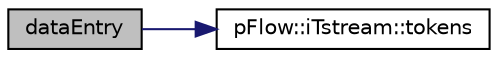 digraph "dataEntry"
{
 // LATEX_PDF_SIZE
  edge [fontname="Helvetica",fontsize="10",labelfontname="Helvetica",labelfontsize="10"];
  node [fontname="Helvetica",fontsize="10",shape=record];
  rankdir="LR";
  Node1 [label="dataEntry",height=0.2,width=0.4,color="black", fillcolor="grey75", style="filled", fontcolor="black",tooltip="copy construct with new keyword and parDict"];
  Node1 -> Node2 [color="midnightblue",fontsize="10",style="solid",fontname="Helvetica"];
  Node2 [label="pFlow::iTstream::tokens",height=0.2,width=0.4,color="black", fillcolor="white", style="filled",URL="$classpFlow_1_1iTstream.html#a578844cadac20c3e23f6cf179ef2a1be",tooltip="const access to token list"];
}
